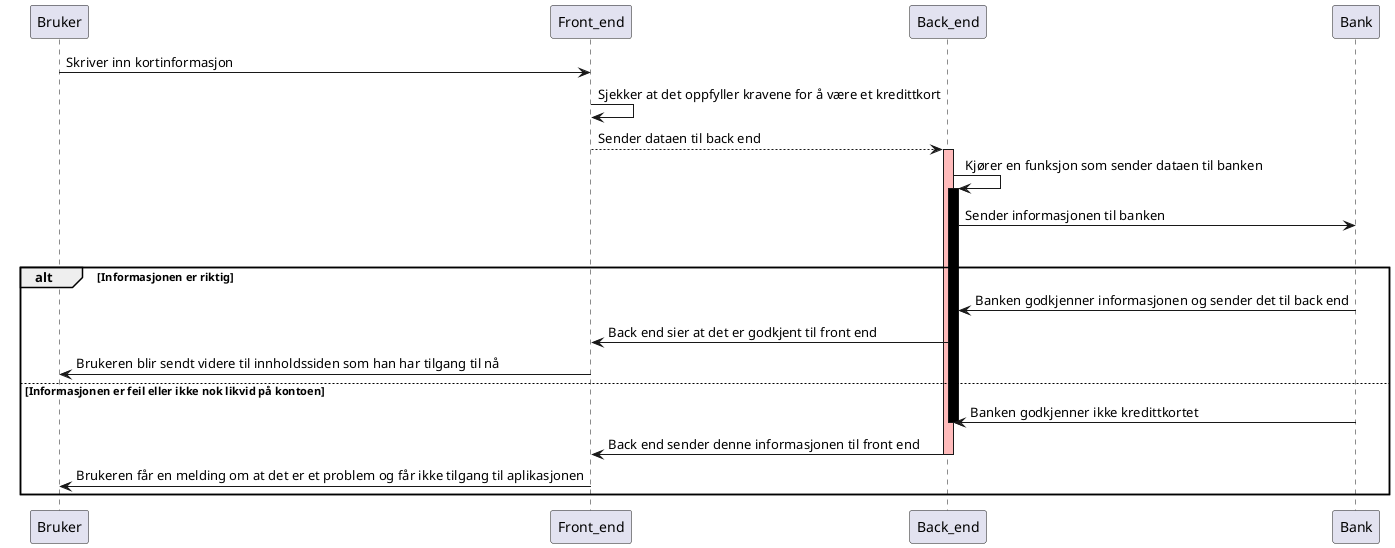 @startuml oppgave_3
Bruker -> Front_end : Skriver inn kortinformasjon
Front_end -> Front_end : Sjekker at det oppfyller kravene for å være et kredittkort
Front_end --> Back_end : Sender dataen til back end 
activate Back_end #FFBBBB
Back_end -> Back_end : Kjører en funksjon som sender dataen til banken
activate Back_end #Black
Back_end -> Bank : Sender informasjonen til banken

group Bank
alt Informasjonen er riktig
Bank -> Back_end : Banken godkjenner informasjonen og sender det til back end
Back_end -> Front_end : Back end sier at det er godkjent til front end 
Front_end -> Bruker : Brukeren blir sendt videre til innholdssiden som han har tilgang til nå
else Informasjonen er feil eller ikke nok likvid på kontoen
Bank -> Back_end : Banken godkjenner ikke kredittkortet
deactivate Back_end
Back_end -> Front_end : Back end sender denne informasjonen til front end 
deactivate Back_end
Front_end -> Bruker : Brukeren får en melding om at det er et problem og får ikke tilgang til aplikasjonen


end
@enduml